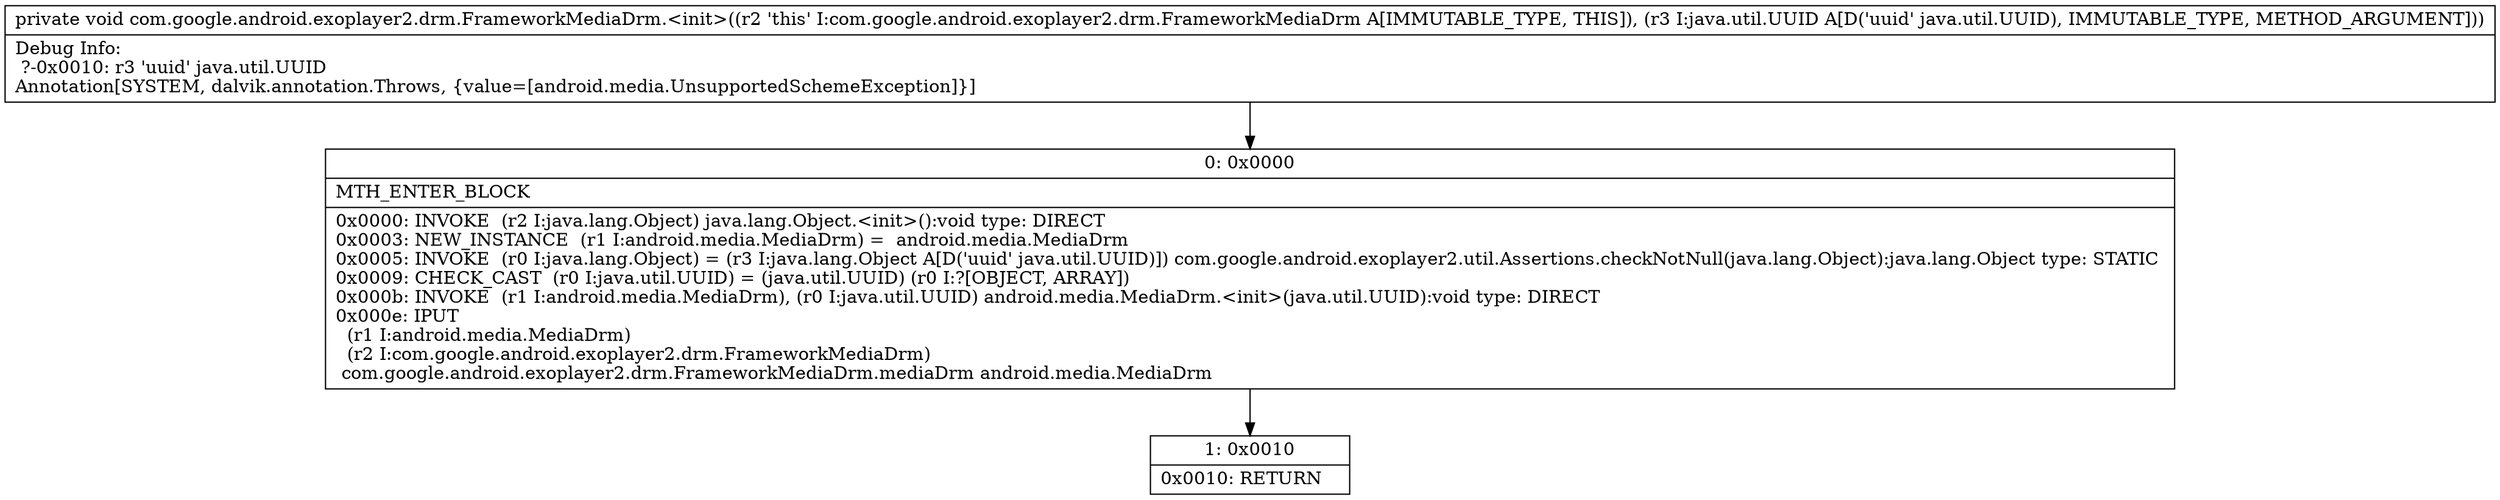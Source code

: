 digraph "CFG forcom.google.android.exoplayer2.drm.FrameworkMediaDrm.\<init\>(Ljava\/util\/UUID;)V" {
Node_0 [shape=record,label="{0\:\ 0x0000|MTH_ENTER_BLOCK\l|0x0000: INVOKE  (r2 I:java.lang.Object) java.lang.Object.\<init\>():void type: DIRECT \l0x0003: NEW_INSTANCE  (r1 I:android.media.MediaDrm) =  android.media.MediaDrm \l0x0005: INVOKE  (r0 I:java.lang.Object) = (r3 I:java.lang.Object A[D('uuid' java.util.UUID)]) com.google.android.exoplayer2.util.Assertions.checkNotNull(java.lang.Object):java.lang.Object type: STATIC \l0x0009: CHECK_CAST  (r0 I:java.util.UUID) = (java.util.UUID) (r0 I:?[OBJECT, ARRAY]) \l0x000b: INVOKE  (r1 I:android.media.MediaDrm), (r0 I:java.util.UUID) android.media.MediaDrm.\<init\>(java.util.UUID):void type: DIRECT \l0x000e: IPUT  \l  (r1 I:android.media.MediaDrm)\l  (r2 I:com.google.android.exoplayer2.drm.FrameworkMediaDrm)\l com.google.android.exoplayer2.drm.FrameworkMediaDrm.mediaDrm android.media.MediaDrm \l}"];
Node_1 [shape=record,label="{1\:\ 0x0010|0x0010: RETURN   \l}"];
MethodNode[shape=record,label="{private void com.google.android.exoplayer2.drm.FrameworkMediaDrm.\<init\>((r2 'this' I:com.google.android.exoplayer2.drm.FrameworkMediaDrm A[IMMUTABLE_TYPE, THIS]), (r3 I:java.util.UUID A[D('uuid' java.util.UUID), IMMUTABLE_TYPE, METHOD_ARGUMENT]))  | Debug Info:\l  ?\-0x0010: r3 'uuid' java.util.UUID\lAnnotation[SYSTEM, dalvik.annotation.Throws, \{value=[android.media.UnsupportedSchemeException]\}]\l}"];
MethodNode -> Node_0;
Node_0 -> Node_1;
}

